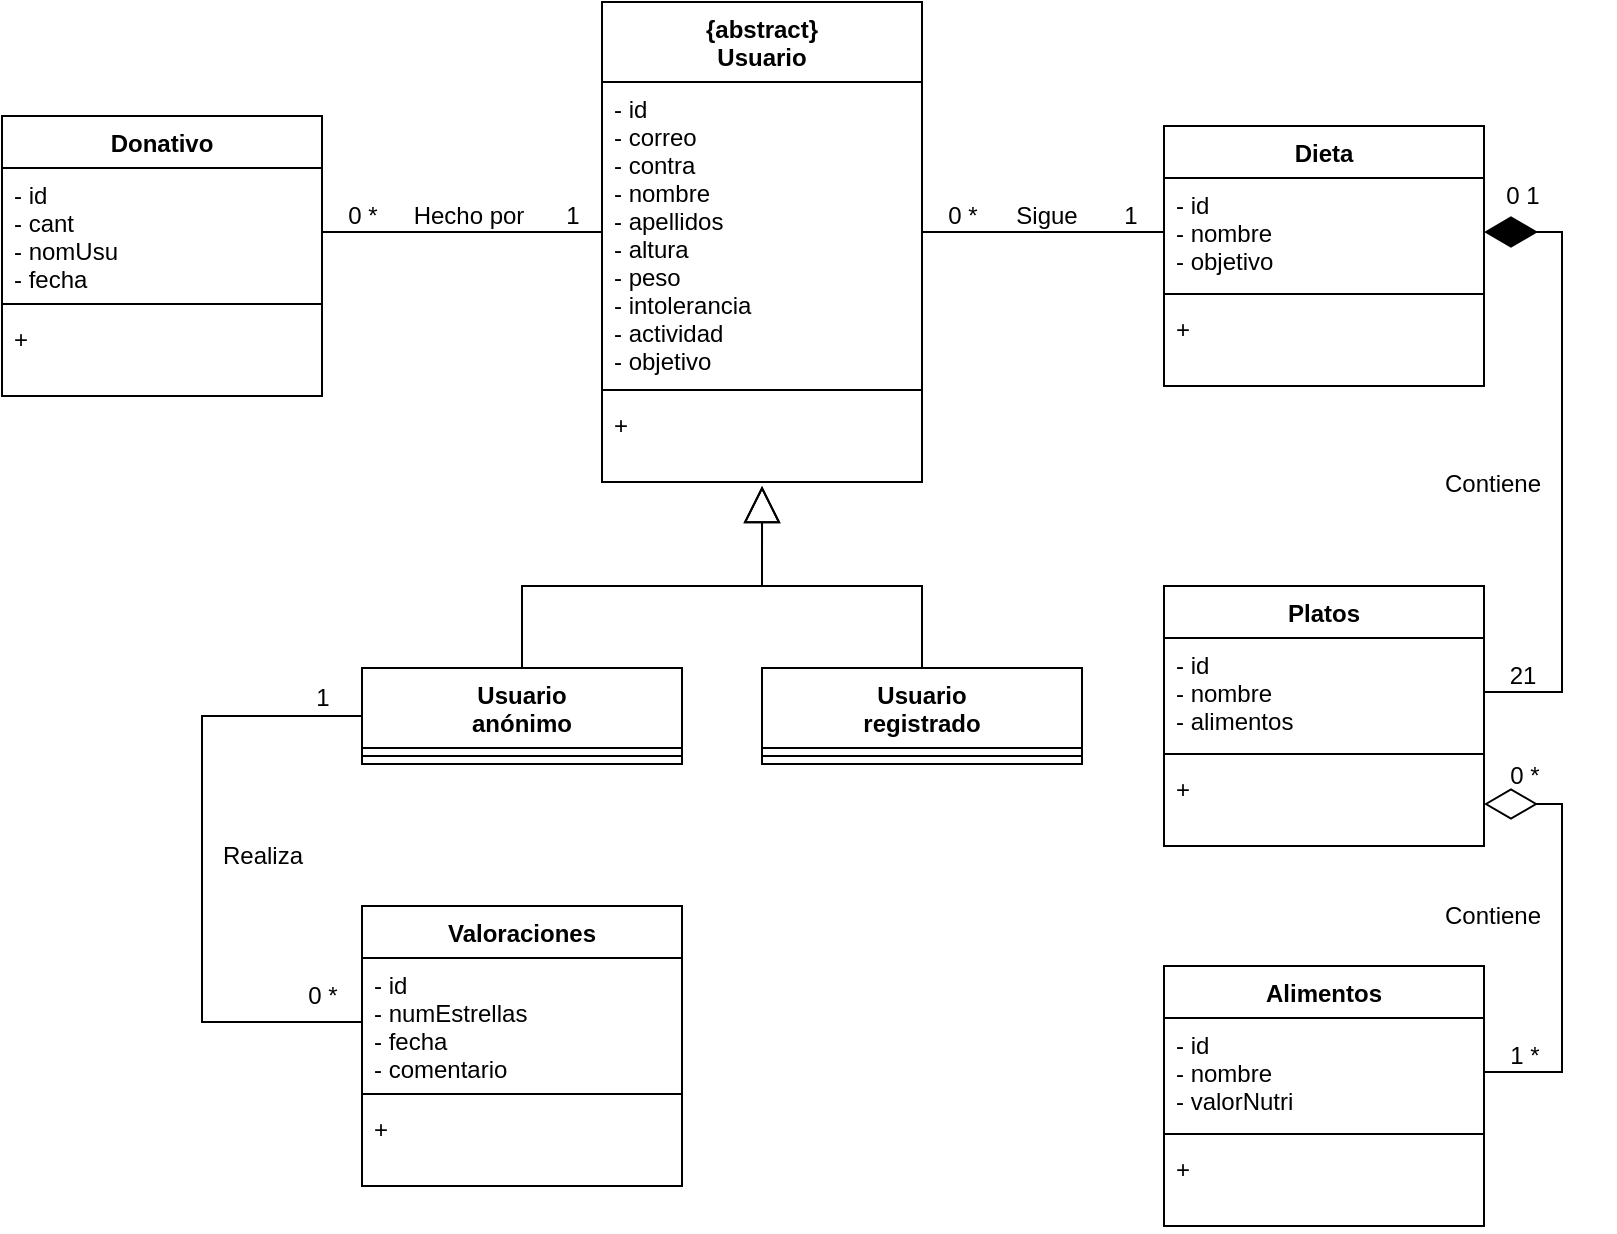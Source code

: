 <mxfile version="21.3.0" type="device">
  <diagram id="LkdPTmiR212G42vEwqnh" name="NutriWise">
    <mxGraphModel dx="1434" dy="756" grid="1" gridSize="10" guides="1" tooltips="1" connect="1" arrows="1" fold="1" page="1" pageScale="1" pageWidth="827" pageHeight="1169" math="0" shadow="0">
      <root>
        <mxCell id="0" />
        <mxCell id="1" parent="0" />
        <mxCell id="0BBQRie26D06le4e2Hz_-1" value="Donativo" style="swimlane;fontStyle=1;align=center;verticalAlign=top;childLayout=stackLayout;horizontal=1;startSize=26;horizontalStack=0;resizeParent=1;resizeParentMax=0;resizeLast=0;collapsible=1;marginBottom=0;" parent="1" vertex="1">
          <mxGeometry x="20" y="85" width="160" height="140" as="geometry" />
        </mxCell>
        <mxCell id="0BBQRie26D06le4e2Hz_-2" value="- id&#xa;- cant&#xa;- nomUsu&#xa;- fecha" style="text;strokeColor=none;fillColor=none;align=left;verticalAlign=top;spacingLeft=4;spacingRight=4;overflow=hidden;rotatable=0;points=[[0,0.5],[1,0.5]];portConstraint=eastwest;fontSize=12;spacing=2;spacingTop=0;spacingBottom=0;" parent="0BBQRie26D06le4e2Hz_-1" vertex="1">
          <mxGeometry y="26" width="160" height="64" as="geometry" />
        </mxCell>
        <mxCell id="0BBQRie26D06le4e2Hz_-3" value="" style="line;strokeWidth=1;fillColor=none;align=left;verticalAlign=middle;spacingTop=-1;spacingLeft=3;spacingRight=3;rotatable=0;labelPosition=right;points=[];portConstraint=eastwest;strokeColor=inherit;" parent="0BBQRie26D06le4e2Hz_-1" vertex="1">
          <mxGeometry y="90" width="160" height="8" as="geometry" />
        </mxCell>
        <mxCell id="0BBQRie26D06le4e2Hz_-4" value="+ " style="text;strokeColor=none;fillColor=none;align=left;verticalAlign=top;spacingLeft=4;spacingRight=4;overflow=hidden;rotatable=0;points=[[0,0.5],[1,0.5]];portConstraint=eastwest;" parent="0BBQRie26D06le4e2Hz_-1" vertex="1">
          <mxGeometry y="98" width="160" height="42" as="geometry" />
        </mxCell>
        <mxCell id="0BBQRie26D06le4e2Hz_-9" value="" style="endArrow=none;html=1;rounded=0;entryX=0;entryY=0.5;entryDx=0;entryDy=0;exitX=1;exitY=0.5;exitDx=0;exitDy=0;" parent="1" source="0BBQRie26D06le4e2Hz_-2" target="nr2GXQtgtJ9A4ZIFVUSz-2" edge="1">
          <mxGeometry width="50" height="50" relative="1" as="geometry">
            <mxPoint x="450" y="400" as="sourcePoint" />
            <mxPoint x="530" y="338" as="targetPoint" />
          </mxGeometry>
        </mxCell>
        <mxCell id="0BBQRie26D06le4e2Hz_-10" value="Hecho por" style="text;html=1;align=center;verticalAlign=middle;resizable=0;points=[];autosize=1;strokeColor=none;fillColor=none;" parent="1" vertex="1">
          <mxGeometry x="213" y="120" width="80" height="30" as="geometry" />
        </mxCell>
        <mxCell id="0BBQRie26D06le4e2Hz_-11" value="0 *" style="text;html=1;align=center;verticalAlign=middle;resizable=0;points=[];autosize=1;strokeColor=none;fillColor=none;fontSize=12;" parent="1" vertex="1">
          <mxGeometry x="180" y="120" width="40" height="30" as="geometry" />
        </mxCell>
        <mxCell id="0BBQRie26D06le4e2Hz_-12" value="1" style="text;html=1;align=center;verticalAlign=middle;resizable=0;points=[];autosize=1;strokeColor=none;fillColor=none;fontSize=12;" parent="1" vertex="1">
          <mxGeometry x="290" y="120" width="30" height="30" as="geometry" />
        </mxCell>
        <mxCell id="nr2GXQtgtJ9A4ZIFVUSz-1" value="{abstract}&#xa;Usuario" style="swimlane;fontStyle=1;align=center;verticalAlign=top;childLayout=stackLayout;horizontal=1;startSize=40;horizontalStack=0;resizeParent=1;resizeParentMax=0;resizeLast=0;collapsible=1;marginBottom=0;" parent="1" vertex="1">
          <mxGeometry x="320" y="28" width="160" height="240" as="geometry" />
        </mxCell>
        <mxCell id="nr2GXQtgtJ9A4ZIFVUSz-2" value="- id&#xa;- correo&#xa;- contra&#xa;- nombre&#xa;- apellidos&#xa;- altura&#xa;- peso&#xa;- intolerancia&#xa;- actividad&#xa;- objetivo" style="text;strokeColor=none;fillColor=none;align=left;verticalAlign=top;spacingLeft=4;spacingRight=4;overflow=hidden;rotatable=0;points=[[0,0.5],[1,0.5]];portConstraint=eastwest;fontSize=12;spacing=2;spacingTop=0;spacingBottom=0;" parent="nr2GXQtgtJ9A4ZIFVUSz-1" vertex="1">
          <mxGeometry y="40" width="160" height="150" as="geometry" />
        </mxCell>
        <mxCell id="nr2GXQtgtJ9A4ZIFVUSz-3" value="" style="line;strokeWidth=1;fillColor=none;align=left;verticalAlign=middle;spacingTop=-1;spacingLeft=3;spacingRight=3;rotatable=0;labelPosition=right;points=[];portConstraint=eastwest;strokeColor=inherit;" parent="nr2GXQtgtJ9A4ZIFVUSz-1" vertex="1">
          <mxGeometry y="190" width="160" height="8" as="geometry" />
        </mxCell>
        <mxCell id="nr2GXQtgtJ9A4ZIFVUSz-4" value="+ " style="text;strokeColor=none;fillColor=none;align=left;verticalAlign=top;spacingLeft=4;spacingRight=4;overflow=hidden;rotatable=0;points=[[0,0.5],[1,0.5]];portConstraint=eastwest;" parent="nr2GXQtgtJ9A4ZIFVUSz-1" vertex="1">
          <mxGeometry y="198" width="160" height="42" as="geometry" />
        </mxCell>
        <mxCell id="nr2GXQtgtJ9A4ZIFVUSz-5" value="Platos" style="swimlane;fontStyle=1;align=center;verticalAlign=top;childLayout=stackLayout;horizontal=1;startSize=26;horizontalStack=0;resizeParent=1;resizeParentMax=0;resizeLast=0;collapsible=1;marginBottom=0;" parent="1" vertex="1">
          <mxGeometry x="601" y="320" width="160" height="130" as="geometry" />
        </mxCell>
        <mxCell id="nr2GXQtgtJ9A4ZIFVUSz-6" value="- id&#xa;- nombre&#xa;- alimentos" style="text;strokeColor=none;fillColor=none;align=left;verticalAlign=top;spacingLeft=4;spacingRight=4;overflow=hidden;rotatable=0;points=[[0,0.5],[1,0.5]];portConstraint=eastwest;fontSize=12;spacing=2;spacingTop=0;spacingBottom=0;" parent="nr2GXQtgtJ9A4ZIFVUSz-5" vertex="1">
          <mxGeometry y="26" width="160" height="54" as="geometry" />
        </mxCell>
        <mxCell id="nr2GXQtgtJ9A4ZIFVUSz-7" value="" style="line;strokeWidth=1;fillColor=none;align=left;verticalAlign=middle;spacingTop=-1;spacingLeft=3;spacingRight=3;rotatable=0;labelPosition=right;points=[];portConstraint=eastwest;strokeColor=inherit;" parent="nr2GXQtgtJ9A4ZIFVUSz-5" vertex="1">
          <mxGeometry y="80" width="160" height="8" as="geometry" />
        </mxCell>
        <mxCell id="nr2GXQtgtJ9A4ZIFVUSz-8" value="+ " style="text;strokeColor=none;fillColor=none;align=left;verticalAlign=top;spacingLeft=4;spacingRight=4;overflow=hidden;rotatable=0;points=[[0,0.5],[1,0.5]];portConstraint=eastwest;" parent="nr2GXQtgtJ9A4ZIFVUSz-5" vertex="1">
          <mxGeometry y="88" width="160" height="42" as="geometry" />
        </mxCell>
        <mxCell id="nr2GXQtgtJ9A4ZIFVUSz-10" value="Sigue" style="text;html=1;align=center;verticalAlign=middle;resizable=0;points=[];autosize=1;strokeColor=none;fillColor=none;" parent="1" vertex="1">
          <mxGeometry x="517" y="120" width="50" height="30" as="geometry" />
        </mxCell>
        <mxCell id="nr2GXQtgtJ9A4ZIFVUSz-11" value="0 *" style="text;html=1;align=center;verticalAlign=middle;resizable=0;points=[];autosize=1;strokeColor=none;fillColor=none;fontSize=12;" parent="1" vertex="1">
          <mxGeometry x="480" y="120" width="40" height="30" as="geometry" />
        </mxCell>
        <mxCell id="nr2GXQtgtJ9A4ZIFVUSz-12" value="1" style="text;html=1;align=center;verticalAlign=middle;resizable=0;points=[];autosize=1;strokeColor=none;fillColor=none;fontSize=12;" parent="1" vertex="1">
          <mxGeometry x="569" y="120" width="30" height="30" as="geometry" />
        </mxCell>
        <mxCell id="nr2GXQtgtJ9A4ZIFVUSz-13" value="Dieta" style="swimlane;fontStyle=1;align=center;verticalAlign=top;childLayout=stackLayout;horizontal=1;startSize=26;horizontalStack=0;resizeParent=1;resizeParentMax=0;resizeLast=0;collapsible=1;marginBottom=0;" parent="1" vertex="1">
          <mxGeometry x="601" y="90" width="160" height="130" as="geometry" />
        </mxCell>
        <mxCell id="nr2GXQtgtJ9A4ZIFVUSz-14" value="- id&#xa;- nombre&#xa;- objetivo" style="text;strokeColor=none;fillColor=none;align=left;verticalAlign=top;spacingLeft=4;spacingRight=4;overflow=hidden;rotatable=0;points=[[0,0.5],[1,0.5]];portConstraint=eastwest;fontSize=12;spacing=2;spacingTop=0;spacingBottom=0;" parent="nr2GXQtgtJ9A4ZIFVUSz-13" vertex="1">
          <mxGeometry y="26" width="160" height="54" as="geometry" />
        </mxCell>
        <mxCell id="nr2GXQtgtJ9A4ZIFVUSz-15" value="" style="line;strokeWidth=1;fillColor=none;align=left;verticalAlign=middle;spacingTop=-1;spacingLeft=3;spacingRight=3;rotatable=0;labelPosition=right;points=[];portConstraint=eastwest;strokeColor=inherit;" parent="nr2GXQtgtJ9A4ZIFVUSz-13" vertex="1">
          <mxGeometry y="80" width="160" height="8" as="geometry" />
        </mxCell>
        <mxCell id="nr2GXQtgtJ9A4ZIFVUSz-16" value="+ " style="text;strokeColor=none;fillColor=none;align=left;verticalAlign=top;spacingLeft=4;spacingRight=4;overflow=hidden;rotatable=0;points=[[0,0.5],[1,0.5]];portConstraint=eastwest;" parent="nr2GXQtgtJ9A4ZIFVUSz-13" vertex="1">
          <mxGeometry y="88" width="160" height="42" as="geometry" />
        </mxCell>
        <mxCell id="nr2GXQtgtJ9A4ZIFVUSz-17" value="" style="endArrow=none;html=1;rounded=0;entryX=0;entryY=0.5;entryDx=0;entryDy=0;exitX=1;exitY=0.5;exitDx=0;exitDy=0;entryPerimeter=0;" parent="1" source="nr2GXQtgtJ9A4ZIFVUSz-2" target="nr2GXQtgtJ9A4ZIFVUSz-14" edge="1">
          <mxGeometry width="50" height="50" relative="1" as="geometry">
            <mxPoint x="570" y="460" as="sourcePoint" />
            <mxPoint x="630" y="403" as="targetPoint" />
          </mxGeometry>
        </mxCell>
        <mxCell id="nr2GXQtgtJ9A4ZIFVUSz-19" value="Contiene" style="text;html=1;align=center;verticalAlign=middle;resizable=0;points=[];autosize=1;strokeColor=none;fillColor=none;" parent="1" vertex="1">
          <mxGeometry x="730" y="254" width="70" height="30" as="geometry" />
        </mxCell>
        <mxCell id="nr2GXQtgtJ9A4ZIFVUSz-20" value="21" style="text;html=1;align=center;verticalAlign=middle;resizable=0;points=[];autosize=1;strokeColor=none;fillColor=none;fontSize=12;" parent="1" vertex="1">
          <mxGeometry x="760" y="350" width="40" height="30" as="geometry" />
        </mxCell>
        <mxCell id="nr2GXQtgtJ9A4ZIFVUSz-21" value="0 1" style="text;html=1;align=center;verticalAlign=middle;resizable=0;points=[];autosize=1;strokeColor=none;fillColor=none;fontSize=12;" parent="1" vertex="1">
          <mxGeometry x="760" y="110" width="40" height="30" as="geometry" />
        </mxCell>
        <mxCell id="nr2GXQtgtJ9A4ZIFVUSz-22" value="Alimentos" style="swimlane;fontStyle=1;align=center;verticalAlign=top;childLayout=stackLayout;horizontal=1;startSize=26;horizontalStack=0;resizeParent=1;resizeParentMax=0;resizeLast=0;collapsible=1;marginBottom=0;" parent="1" vertex="1">
          <mxGeometry x="601" y="510" width="160" height="130" as="geometry" />
        </mxCell>
        <mxCell id="nr2GXQtgtJ9A4ZIFVUSz-23" value="- id&#xa;- nombre&#xa;- valorNutri" style="text;strokeColor=none;fillColor=none;align=left;verticalAlign=top;spacingLeft=4;spacingRight=4;overflow=hidden;rotatable=0;points=[[0,0.5],[1,0.5]];portConstraint=eastwest;fontSize=12;spacing=2;spacingTop=0;spacingBottom=0;" parent="nr2GXQtgtJ9A4ZIFVUSz-22" vertex="1">
          <mxGeometry y="26" width="160" height="54" as="geometry" />
        </mxCell>
        <mxCell id="nr2GXQtgtJ9A4ZIFVUSz-24" value="" style="line;strokeWidth=1;fillColor=none;align=left;verticalAlign=middle;spacingTop=-1;spacingLeft=3;spacingRight=3;rotatable=0;labelPosition=right;points=[];portConstraint=eastwest;strokeColor=inherit;" parent="nr2GXQtgtJ9A4ZIFVUSz-22" vertex="1">
          <mxGeometry y="80" width="160" height="8" as="geometry" />
        </mxCell>
        <mxCell id="nr2GXQtgtJ9A4ZIFVUSz-25" value="+ " style="text;strokeColor=none;fillColor=none;align=left;verticalAlign=top;spacingLeft=4;spacingRight=4;overflow=hidden;rotatable=0;points=[[0,0.5],[1,0.5]];portConstraint=eastwest;" parent="nr2GXQtgtJ9A4ZIFVUSz-22" vertex="1">
          <mxGeometry y="88" width="160" height="42" as="geometry" />
        </mxCell>
        <mxCell id="nr2GXQtgtJ9A4ZIFVUSz-26" value="Valoraciones" style="swimlane;fontStyle=1;align=center;verticalAlign=top;childLayout=stackLayout;horizontal=1;startSize=26;horizontalStack=0;resizeParent=1;resizeParentMax=0;resizeLast=0;collapsible=1;marginBottom=0;" parent="1" vertex="1">
          <mxGeometry x="200" y="480" width="160" height="140" as="geometry" />
        </mxCell>
        <mxCell id="nr2GXQtgtJ9A4ZIFVUSz-27" value="- id&#xa;- numEstrellas&#xa;- fecha&#xa;- comentario" style="text;strokeColor=none;fillColor=none;align=left;verticalAlign=top;spacingLeft=4;spacingRight=4;overflow=hidden;rotatable=0;points=[[0,0.5],[1,0.5]];portConstraint=eastwest;fontSize=12;spacing=2;spacingTop=0;spacingBottom=0;" parent="nr2GXQtgtJ9A4ZIFVUSz-26" vertex="1">
          <mxGeometry y="26" width="160" height="64" as="geometry" />
        </mxCell>
        <mxCell id="nr2GXQtgtJ9A4ZIFVUSz-28" value="" style="line;strokeWidth=1;fillColor=none;align=left;verticalAlign=middle;spacingTop=-1;spacingLeft=3;spacingRight=3;rotatable=0;labelPosition=right;points=[];portConstraint=eastwest;strokeColor=inherit;" parent="nr2GXQtgtJ9A4ZIFVUSz-26" vertex="1">
          <mxGeometry y="90" width="160" height="8" as="geometry" />
        </mxCell>
        <mxCell id="nr2GXQtgtJ9A4ZIFVUSz-29" value="+ " style="text;strokeColor=none;fillColor=none;align=left;verticalAlign=top;spacingLeft=4;spacingRight=4;overflow=hidden;rotatable=0;points=[[0,0.5],[1,0.5]];portConstraint=eastwest;" parent="nr2GXQtgtJ9A4ZIFVUSz-26" vertex="1">
          <mxGeometry y="98" width="160" height="42" as="geometry" />
        </mxCell>
        <mxCell id="nr2GXQtgtJ9A4ZIFVUSz-31" value="Contiene" style="text;html=1;align=center;verticalAlign=middle;resizable=0;points=[];autosize=1;strokeColor=none;fillColor=none;" parent="1" vertex="1">
          <mxGeometry x="730" y="470" width="70" height="30" as="geometry" />
        </mxCell>
        <mxCell id="nr2GXQtgtJ9A4ZIFVUSz-32" value="1 *" style="text;html=1;align=center;verticalAlign=middle;resizable=0;points=[];autosize=1;strokeColor=none;fillColor=none;fontSize=12;" parent="1" vertex="1">
          <mxGeometry x="761" y="540" width="40" height="30" as="geometry" />
        </mxCell>
        <mxCell id="nr2GXQtgtJ9A4ZIFVUSz-33" value="0 *" style="text;html=1;align=center;verticalAlign=middle;resizable=0;points=[];autosize=1;strokeColor=none;fillColor=none;fontSize=12;" parent="1" vertex="1">
          <mxGeometry x="761" y="400" width="40" height="30" as="geometry" />
        </mxCell>
        <mxCell id="nr2GXQtgtJ9A4ZIFVUSz-34" value="" style="endArrow=diamondThin;endFill=0;endSize=24;html=1;rounded=0;entryX=1;entryY=0.5;entryDx=0;entryDy=0;exitX=1;exitY=0.5;exitDx=0;exitDy=0;" parent="1" source="nr2GXQtgtJ9A4ZIFVUSz-23" target="nr2GXQtgtJ9A4ZIFVUSz-8" edge="1">
          <mxGeometry width="160" relative="1" as="geometry">
            <mxPoint x="550" y="420" as="sourcePoint" />
            <mxPoint x="560" y="350" as="targetPoint" />
            <Array as="points">
              <mxPoint x="800" y="563" />
              <mxPoint x="800" y="429" />
            </Array>
          </mxGeometry>
        </mxCell>
        <mxCell id="nr2GXQtgtJ9A4ZIFVUSz-35" value="" style="endArrow=diamondThin;endFill=1;endSize=24;html=1;rounded=0;exitX=1;exitY=0.5;exitDx=0;exitDy=0;entryX=1;entryY=0.5;entryDx=0;entryDy=0;" parent="1" source="nr2GXQtgtJ9A4ZIFVUSz-6" target="nr2GXQtgtJ9A4ZIFVUSz-14" edge="1">
          <mxGeometry width="160" relative="1" as="geometry">
            <mxPoint x="350" y="300" as="sourcePoint" />
            <mxPoint x="790" y="160" as="targetPoint" />
            <Array as="points">
              <mxPoint x="800" y="373" />
              <mxPoint x="800" y="143" />
            </Array>
          </mxGeometry>
        </mxCell>
        <mxCell id="nr2GXQtgtJ9A4ZIFVUSz-36" value="Usuario&#xa;registrado" style="swimlane;fontStyle=1;align=center;verticalAlign=top;childLayout=stackLayout;horizontal=1;startSize=40;horizontalStack=0;resizeParent=1;resizeParentMax=0;resizeLast=0;collapsible=1;marginBottom=0;" parent="1" vertex="1">
          <mxGeometry x="400" y="361" width="160" height="48" as="geometry" />
        </mxCell>
        <mxCell id="nr2GXQtgtJ9A4ZIFVUSz-38" value="" style="line;strokeWidth=1;fillColor=none;align=left;verticalAlign=middle;spacingTop=-1;spacingLeft=3;spacingRight=3;rotatable=0;labelPosition=right;points=[];portConstraint=eastwest;strokeColor=inherit;" parent="nr2GXQtgtJ9A4ZIFVUSz-36" vertex="1">
          <mxGeometry y="40" width="160" height="8" as="geometry" />
        </mxCell>
        <mxCell id="nr2GXQtgtJ9A4ZIFVUSz-40" value="Usuario&#xa;anónimo" style="swimlane;fontStyle=1;align=center;verticalAlign=top;childLayout=stackLayout;horizontal=1;startSize=40;horizontalStack=0;resizeParent=1;resizeParentMax=0;resizeLast=0;collapsible=1;marginBottom=0;" parent="1" vertex="1">
          <mxGeometry x="200" y="361" width="160" height="48" as="geometry" />
        </mxCell>
        <mxCell id="nr2GXQtgtJ9A4ZIFVUSz-42" value="" style="line;strokeWidth=1;fillColor=none;align=left;verticalAlign=middle;spacingTop=-1;spacingLeft=3;spacingRight=3;rotatable=0;labelPosition=right;points=[];portConstraint=eastwest;strokeColor=inherit;" parent="nr2GXQtgtJ9A4ZIFVUSz-40" vertex="1">
          <mxGeometry y="40" width="160" height="8" as="geometry" />
        </mxCell>
        <mxCell id="nr2GXQtgtJ9A4ZIFVUSz-45" value="" style="endArrow=block;endSize=16;endFill=0;html=1;rounded=0;exitX=0.5;exitY=0;exitDx=0;exitDy=0;entryX=0.494;entryY=1.048;entryDx=0;entryDy=0;entryPerimeter=0;" parent="1" source="nr2GXQtgtJ9A4ZIFVUSz-40" edge="1">
          <mxGeometry width="160" relative="1" as="geometry">
            <mxPoint x="281" y="361" as="sourcePoint" />
            <mxPoint x="400.04" y="270.016" as="targetPoint" />
            <Array as="points">
              <mxPoint x="280" y="320" />
              <mxPoint x="400" y="320" />
            </Array>
          </mxGeometry>
        </mxCell>
        <mxCell id="SEIBfBw0uK2QLcWmEvuE-1" value="" style="endArrow=block;endSize=16;endFill=0;html=1;rounded=0;exitX=0.5;exitY=0;exitDx=0;exitDy=0;" edge="1" parent="1" source="nr2GXQtgtJ9A4ZIFVUSz-36">
          <mxGeometry width="160" relative="1" as="geometry">
            <mxPoint x="170" y="371" as="sourcePoint" />
            <mxPoint x="400" y="270" as="targetPoint" />
            <Array as="points">
              <mxPoint x="480" y="320" />
              <mxPoint x="400" y="320" />
            </Array>
          </mxGeometry>
        </mxCell>
        <mxCell id="SEIBfBw0uK2QLcWmEvuE-2" value="" style="endArrow=none;html=1;rounded=0;entryX=0;entryY=0.5;entryDx=0;entryDy=0;exitX=0;exitY=0.5;exitDx=0;exitDy=0;" edge="1" parent="1" source="nr2GXQtgtJ9A4ZIFVUSz-27" target="nr2GXQtgtJ9A4ZIFVUSz-40">
          <mxGeometry width="50" height="50" relative="1" as="geometry">
            <mxPoint x="30" y="440" as="sourcePoint" />
            <mxPoint x="151" y="440" as="targetPoint" />
            <Array as="points">
              <mxPoint x="120" y="538" />
              <mxPoint x="120" y="385" />
            </Array>
          </mxGeometry>
        </mxCell>
        <mxCell id="SEIBfBw0uK2QLcWmEvuE-3" value="Realiza" style="text;html=1;align=center;verticalAlign=middle;resizable=0;points=[];autosize=1;strokeColor=none;fillColor=none;" vertex="1" parent="1">
          <mxGeometry x="120" y="440" width="60" height="30" as="geometry" />
        </mxCell>
        <mxCell id="SEIBfBw0uK2QLcWmEvuE-4" value="0 *" style="text;html=1;align=center;verticalAlign=middle;resizable=0;points=[];autosize=1;strokeColor=none;fillColor=none;fontSize=12;" vertex="1" parent="1">
          <mxGeometry x="160" y="510" width="40" height="30" as="geometry" />
        </mxCell>
        <mxCell id="SEIBfBw0uK2QLcWmEvuE-5" value="1" style="text;html=1;align=center;verticalAlign=middle;resizable=0;points=[];autosize=1;strokeColor=none;fillColor=none;fontSize=12;" vertex="1" parent="1">
          <mxGeometry x="165" y="361" width="30" height="30" as="geometry" />
        </mxCell>
      </root>
    </mxGraphModel>
  </diagram>
</mxfile>
